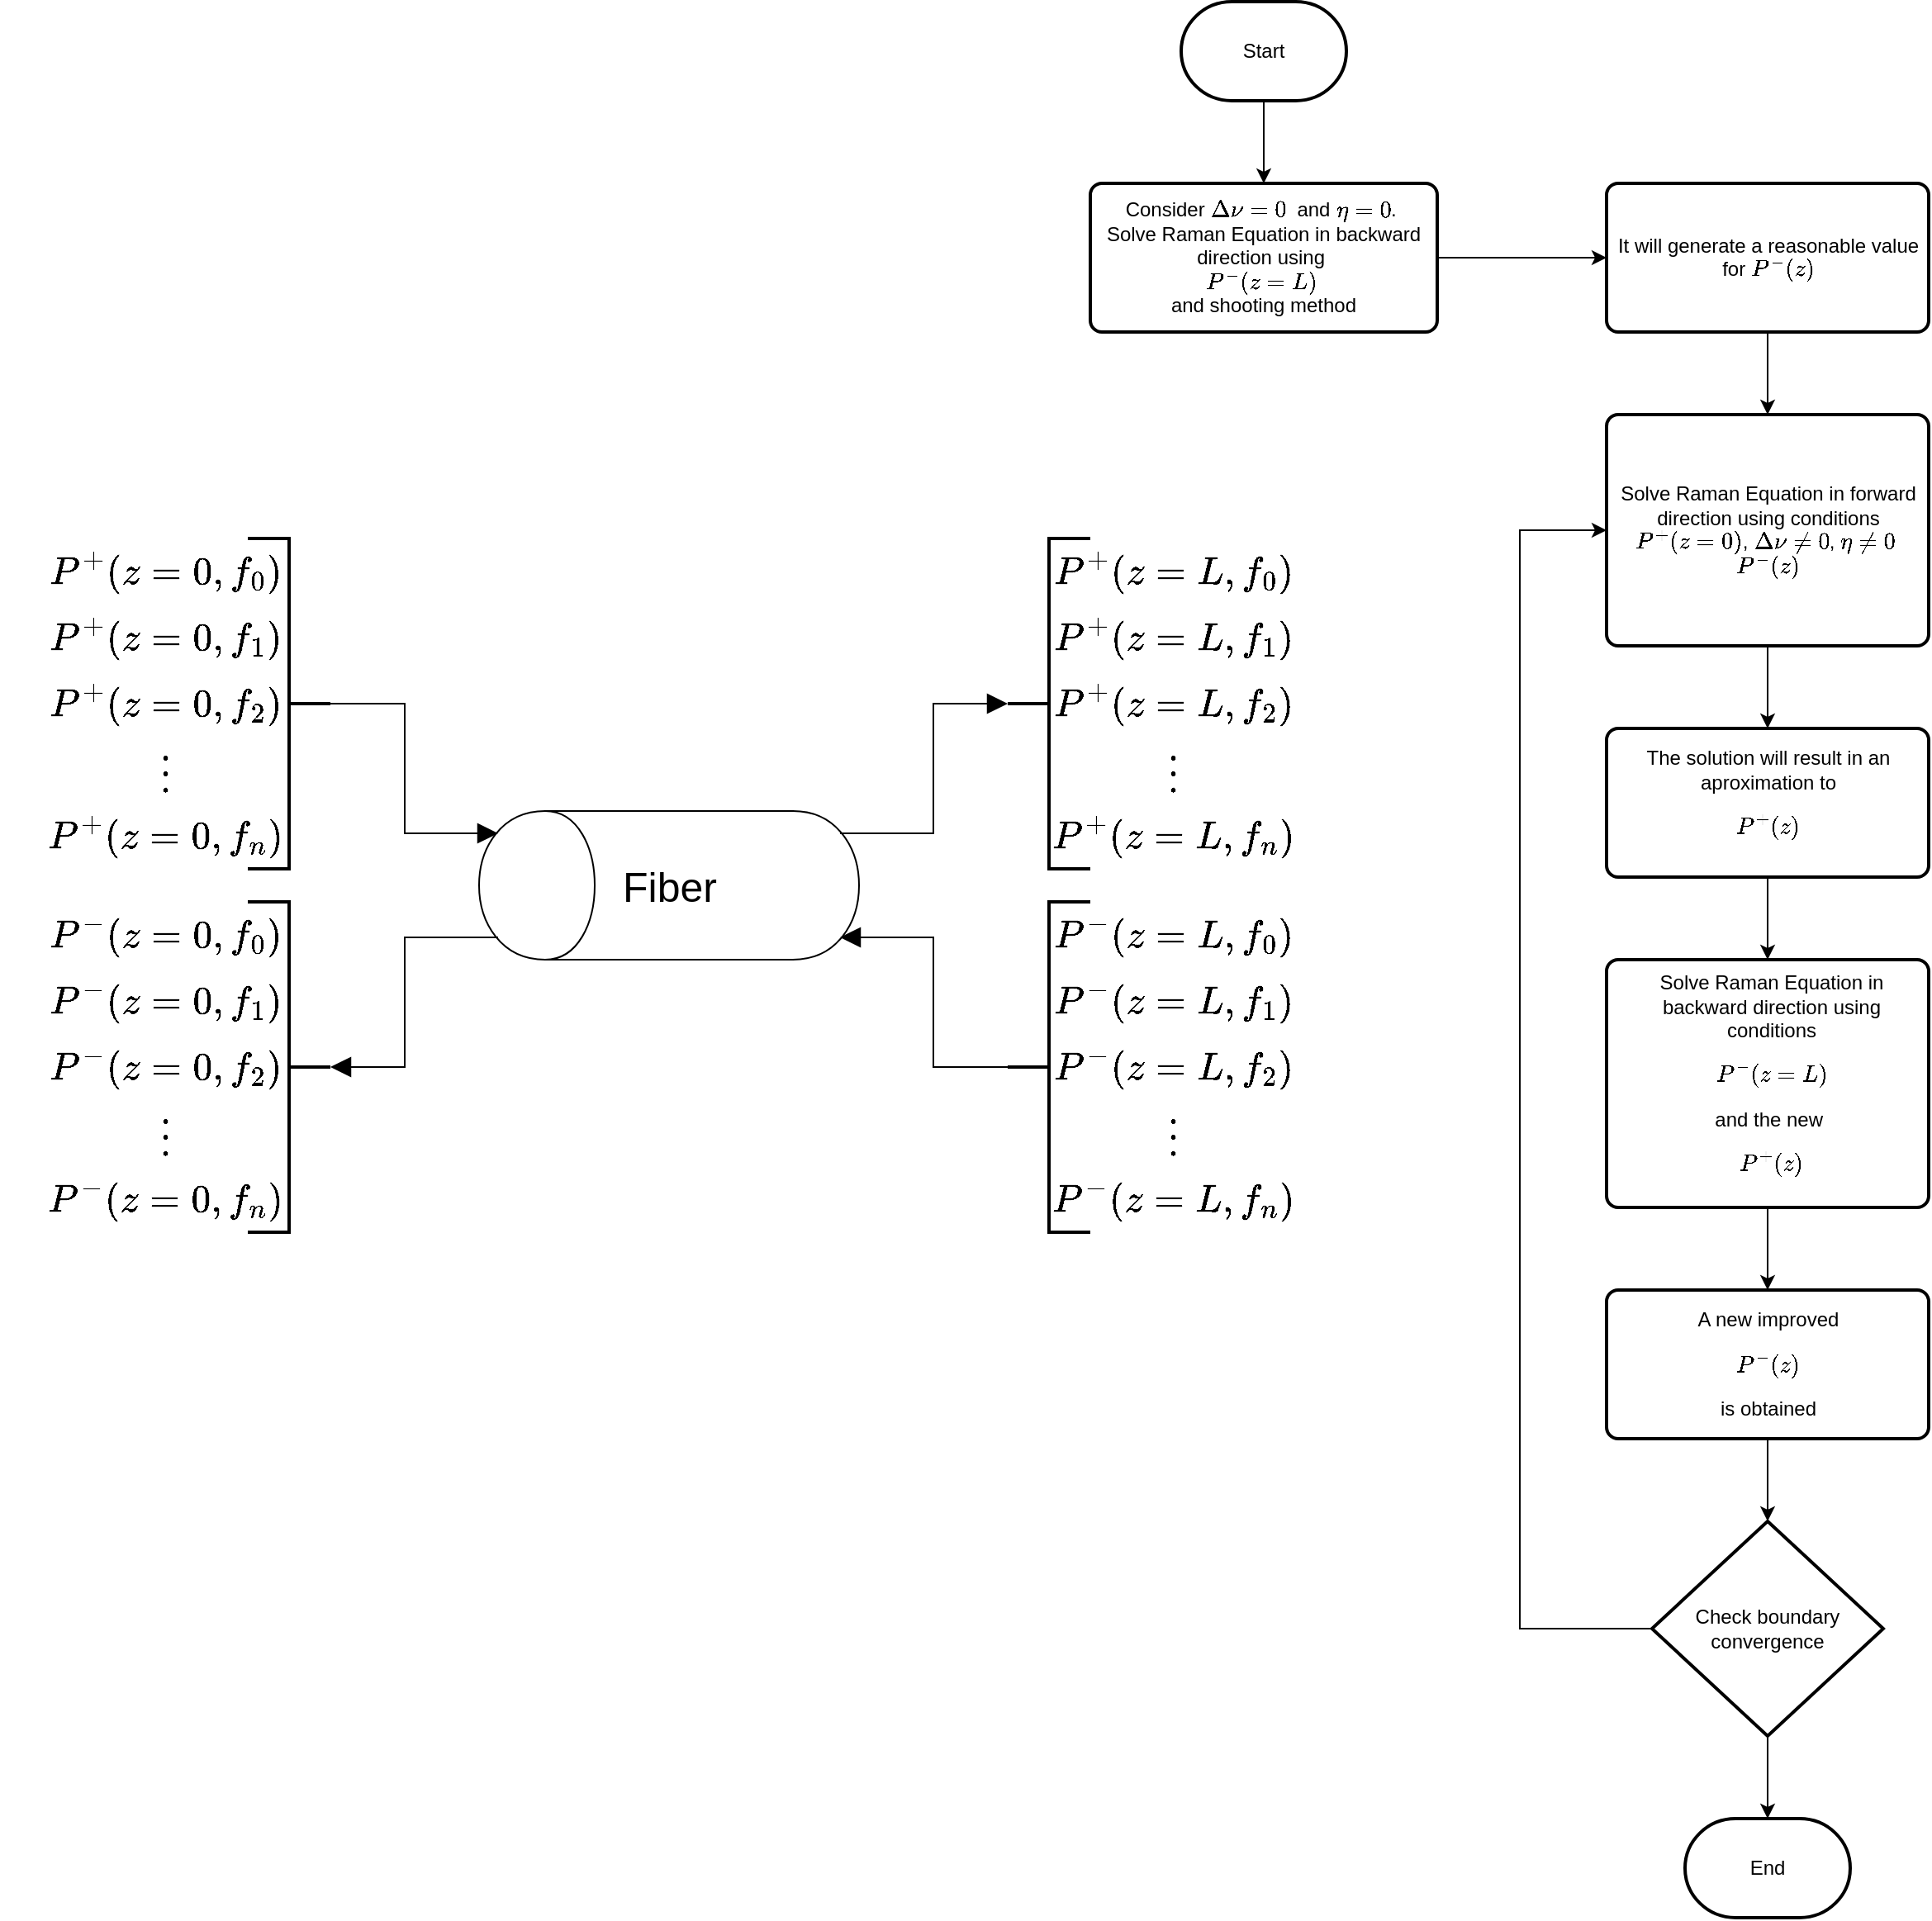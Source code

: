 <mxfile version="26.2.15">
  <diagram name="Page-1" id="S1C0AwrfsRCA94kyAC44">
    <mxGraphModel dx="1938" dy="2413" grid="1" gridSize="10" guides="1" tooltips="1" connect="1" arrows="1" fold="1" page="0" pageScale="1" pageWidth="850" pageHeight="1100" math="1" shadow="0">
      <root>
        <mxCell id="0" />
        <mxCell id="1" parent="0" />
        <mxCell id="0K8_An786KS7B_uHjLdV-16" style="edgeStyle=orthogonalEdgeStyle;rounded=0;orthogonalLoop=1;jettySize=auto;html=1;entryX=0;entryY=0.471;entryDx=0;entryDy=0;entryPerimeter=0;" parent="1" edge="1">
          <mxGeometry relative="1" as="geometry">
            <mxPoint x="-370" y="-109.93" as="targetPoint" />
            <Array as="points">
              <mxPoint x="-490" y="662" />
              <mxPoint x="-490" y="-110" />
            </Array>
          </mxGeometry>
        </mxCell>
        <mxCell id="0K8_An786KS7B_uHjLdV-43" value="" style="strokeWidth=2;html=1;shape=mxgraph.flowchart.annotation_2;align=left;labelPosition=right;pointerEvents=1;rotation=-180;" parent="1" vertex="1">
          <mxGeometry x="470" y="-815" width="50" height="200" as="geometry" />
        </mxCell>
        <mxCell id="0K8_An786KS7B_uHjLdV-45" value="" style="strokeWidth=2;html=1;shape=mxgraph.flowchart.annotation_2;align=left;labelPosition=right;pointerEvents=1;rotation=-180;" parent="1" vertex="1">
          <mxGeometry x="470" y="-595" width="50" height="200" as="geometry" />
        </mxCell>
        <mxCell id="0K8_An786KS7B_uHjLdV-52" value="" style="shape=cylinder;whiteSpace=wrap;html=1;boundedLbl=1;backgroundOutline=1;rotation=-90;" parent="1" vertex="1">
          <mxGeometry x="680" y="-720" width="90" height="230" as="geometry" />
        </mxCell>
        <mxCell id="0K8_An786KS7B_uHjLdV-53" value="" style="strokeWidth=2;html=1;shape=mxgraph.flowchart.annotation_2;align=left;labelPosition=right;pointerEvents=1;rotation=-360;" parent="1" vertex="1">
          <mxGeometry x="930" y="-595" width="50" height="200" as="geometry" />
        </mxCell>
        <mxCell id="0K8_An786KS7B_uHjLdV-54" value="" style="strokeWidth=2;html=1;shape=mxgraph.flowchart.annotation_2;align=left;labelPosition=right;pointerEvents=1;rotation=-360;" parent="1" vertex="1">
          <mxGeometry x="930" y="-815" width="50" height="200" as="geometry" />
        </mxCell>
        <mxCell id="0K8_An786KS7B_uHjLdV-56" style="edgeStyle=orthogonalEdgeStyle;rounded=0;orthogonalLoop=1;jettySize=auto;html=1;exitX=0;exitY=0.5;exitDx=0;exitDy=0;exitPerimeter=0;entryX=0.85;entryY=0.05;entryDx=0;entryDy=0;entryPerimeter=0;endArrow=block;endFill=1;startFill=0;startArrow=none;endSize=10;" parent="1" source="0K8_An786KS7B_uHjLdV-43" target="0K8_An786KS7B_uHjLdV-52" edge="1">
          <mxGeometry relative="1" as="geometry" />
        </mxCell>
        <mxCell id="0K8_An786KS7B_uHjLdV-57" style="edgeStyle=orthogonalEdgeStyle;rounded=0;orthogonalLoop=1;jettySize=auto;html=1;exitX=0.15;exitY=0.05;exitDx=0;exitDy=0;exitPerimeter=0;entryX=0;entryY=0.5;entryDx=0;entryDy=0;entryPerimeter=0;endArrow=block;endFill=1;endSize=10;" parent="1" source="0K8_An786KS7B_uHjLdV-52" target="0K8_An786KS7B_uHjLdV-45" edge="1">
          <mxGeometry relative="1" as="geometry" />
        </mxCell>
        <mxCell id="0K8_An786KS7B_uHjLdV-58" style="edgeStyle=orthogonalEdgeStyle;rounded=0;orthogonalLoop=1;jettySize=auto;html=1;exitX=0.85;exitY=0.95;exitDx=0;exitDy=0;exitPerimeter=0;entryX=0;entryY=0.5;entryDx=0;entryDy=0;entryPerimeter=0;endArrow=block;endFill=1;endSize=10;" parent="1" source="0K8_An786KS7B_uHjLdV-52" target="0K8_An786KS7B_uHjLdV-54" edge="1">
          <mxGeometry relative="1" as="geometry" />
        </mxCell>
        <mxCell id="0K8_An786KS7B_uHjLdV-59" style="edgeStyle=orthogonalEdgeStyle;rounded=0;orthogonalLoop=1;jettySize=auto;html=1;exitX=0;exitY=0.5;exitDx=0;exitDy=0;exitPerimeter=0;entryX=0.15;entryY=0.95;entryDx=0;entryDy=0;entryPerimeter=0;endArrow=block;endFill=1;endSize=10;" parent="1" source="0K8_An786KS7B_uHjLdV-53" target="0K8_An786KS7B_uHjLdV-52" edge="1">
          <mxGeometry relative="1" as="geometry" />
        </mxCell>
        <mxCell id="0K8_An786KS7B_uHjLdV-60" value="&lt;font style=&quot;font-size: 20px;&quot;&gt;$$P^{+}(z=0, f_0)$$&lt;/font&gt;" style="text;html=1;align=center;verticalAlign=middle;resizable=0;points=[];autosize=1;strokeColor=none;fillColor=none;" parent="1" vertex="1">
          <mxGeometry x="320" y="-815" width="200" height="40" as="geometry" />
        </mxCell>
        <mxCell id="0K8_An786KS7B_uHjLdV-62" value="&lt;font style=&quot;font-size: 20px;&quot;&gt;$$P^{+}(z=0, f_1)$$&lt;/font&gt;" style="text;html=1;align=center;verticalAlign=middle;resizable=0;points=[];autosize=1;strokeColor=none;fillColor=none;" parent="1" vertex="1">
          <mxGeometry x="320" y="-775" width="200" height="40" as="geometry" />
        </mxCell>
        <mxCell id="0K8_An786KS7B_uHjLdV-63" value="&lt;font style=&quot;font-size: 20px;&quot;&gt;$$P^{+}(z=0, f_2)$$&lt;/font&gt;" style="text;html=1;align=center;verticalAlign=middle;resizable=0;points=[];autosize=1;strokeColor=none;fillColor=none;" parent="1" vertex="1">
          <mxGeometry x="320" y="-735" width="200" height="40" as="geometry" />
        </mxCell>
        <mxCell id="0K8_An786KS7B_uHjLdV-64" value="&lt;font style=&quot;font-size: 20px;&quot;&gt;$$P^{+}(z=0, f_n)$$&lt;/font&gt;" style="text;html=1;align=center;verticalAlign=middle;resizable=0;points=[];autosize=1;strokeColor=none;fillColor=none;" parent="1" vertex="1">
          <mxGeometry x="320" y="-655" width="200" height="40" as="geometry" />
        </mxCell>
        <mxCell id="0K8_An786KS7B_uHjLdV-65" value="&lt;font style=&quot;font-size: 20px;&quot;&gt;$$\vdots$$&lt;/font&gt;" style="text;html=1;align=center;verticalAlign=middle;resizable=0;points=[];autosize=1;strokeColor=none;fillColor=none;" parent="1" vertex="1">
          <mxGeometry x="360" y="-695" width="120" height="40" as="geometry" />
        </mxCell>
        <mxCell id="0K8_An786KS7B_uHjLdV-66" value="&lt;font style=&quot;font-size: 20px;&quot;&gt;$$P^{-}(z=0, f_0)$$&lt;/font&gt;" style="text;html=1;align=center;verticalAlign=middle;resizable=0;points=[];autosize=1;strokeColor=none;fillColor=none;" parent="1" vertex="1">
          <mxGeometry x="320" y="-595" width="200" height="40" as="geometry" />
        </mxCell>
        <mxCell id="0K8_An786KS7B_uHjLdV-67" value="&lt;font style=&quot;font-size: 20px;&quot;&gt;$$P^{-}(z=0, f_1)$$&lt;/font&gt;" style="text;html=1;align=center;verticalAlign=middle;resizable=0;points=[];autosize=1;strokeColor=none;fillColor=none;" parent="1" vertex="1">
          <mxGeometry x="320" y="-555" width="200" height="40" as="geometry" />
        </mxCell>
        <mxCell id="0K8_An786KS7B_uHjLdV-68" value="&lt;font style=&quot;font-size: 20px;&quot;&gt;$$P^{-}(z=0, f_2)$$&lt;/font&gt;" style="text;html=1;align=center;verticalAlign=middle;resizable=0;points=[];autosize=1;strokeColor=none;fillColor=none;" parent="1" vertex="1">
          <mxGeometry x="320" y="-515" width="200" height="40" as="geometry" />
        </mxCell>
        <mxCell id="0K8_An786KS7B_uHjLdV-69" value="&lt;font style=&quot;font-size: 20px;&quot;&gt;$$P^{-}(z=0, f_n)$$&lt;/font&gt;" style="text;html=1;align=center;verticalAlign=middle;resizable=0;points=[];autosize=1;strokeColor=none;fillColor=none;" parent="1" vertex="1">
          <mxGeometry x="320" y="-435" width="200" height="40" as="geometry" />
        </mxCell>
        <mxCell id="0K8_An786KS7B_uHjLdV-70" value="&lt;font style=&quot;font-size: 20px;&quot;&gt;$$\vdots$$&lt;/font&gt;" style="text;html=1;align=center;verticalAlign=middle;resizable=0;points=[];autosize=1;strokeColor=none;fillColor=none;" parent="1" vertex="1">
          <mxGeometry x="360" y="-475" width="120" height="40" as="geometry" />
        </mxCell>
        <mxCell id="0K8_An786KS7B_uHjLdV-71" value="&lt;font style=&quot;font-size: 20px;&quot;&gt;$$P^{-}(z=L, f_0)$$&lt;/font&gt;" style="text;html=1;align=center;verticalAlign=middle;resizable=0;points=[];autosize=1;strokeColor=none;fillColor=none;" parent="1" vertex="1">
          <mxGeometry x="930" y="-595" width="200" height="40" as="geometry" />
        </mxCell>
        <mxCell id="0K8_An786KS7B_uHjLdV-72" value="&lt;font style=&quot;font-size: 20px;&quot;&gt;$$P^{-}(z=L, f_1)$$&lt;/font&gt;" style="text;html=1;align=center;verticalAlign=middle;resizable=0;points=[];autosize=1;strokeColor=none;fillColor=none;" parent="1" vertex="1">
          <mxGeometry x="930" y="-555" width="200" height="40" as="geometry" />
        </mxCell>
        <mxCell id="0K8_An786KS7B_uHjLdV-73" value="&lt;font style=&quot;font-size: 20px;&quot;&gt;$$P^{-}(z=L, f_2)$$&lt;/font&gt;" style="text;html=1;align=center;verticalAlign=middle;resizable=0;points=[];autosize=1;strokeColor=none;fillColor=none;" parent="1" vertex="1">
          <mxGeometry x="930" y="-515" width="200" height="40" as="geometry" />
        </mxCell>
        <mxCell id="0K8_An786KS7B_uHjLdV-74" value="&lt;font style=&quot;font-size: 20px;&quot;&gt;$$P^{-}(z=L, f_n)$$&lt;/font&gt;" style="text;html=1;align=center;verticalAlign=middle;resizable=0;points=[];autosize=1;strokeColor=none;fillColor=none;" parent="1" vertex="1">
          <mxGeometry x="930" y="-435" width="200" height="40" as="geometry" />
        </mxCell>
        <mxCell id="0K8_An786KS7B_uHjLdV-75" value="&lt;font style=&quot;font-size: 20px;&quot;&gt;$$\vdots$$&lt;/font&gt;" style="text;html=1;align=center;verticalAlign=middle;resizable=0;points=[];autosize=1;strokeColor=none;fillColor=none;" parent="1" vertex="1">
          <mxGeometry x="970" y="-475" width="120" height="40" as="geometry" />
        </mxCell>
        <mxCell id="0K8_An786KS7B_uHjLdV-76" value="&lt;font style=&quot;font-size: 20px;&quot;&gt;$$P^{+}(z=L, f_0)$$&lt;/font&gt;" style="text;html=1;align=center;verticalAlign=middle;resizable=0;points=[];autosize=1;strokeColor=none;fillColor=none;" parent="1" vertex="1">
          <mxGeometry x="930" y="-815" width="200" height="40" as="geometry" />
        </mxCell>
        <mxCell id="0K8_An786KS7B_uHjLdV-77" value="&lt;font style=&quot;font-size: 20px;&quot;&gt;$$P^{+}(z=L, f_1)$$&lt;/font&gt;" style="text;html=1;align=center;verticalAlign=middle;resizable=0;points=[];autosize=1;strokeColor=none;fillColor=none;" parent="1" vertex="1">
          <mxGeometry x="930" y="-775" width="200" height="40" as="geometry" />
        </mxCell>
        <mxCell id="0K8_An786KS7B_uHjLdV-78" value="&lt;font style=&quot;font-size: 20px;&quot;&gt;$$P^{+}(z=L, f_2)$$&lt;/font&gt;" style="text;html=1;align=center;verticalAlign=middle;resizable=0;points=[];autosize=1;strokeColor=none;fillColor=none;" parent="1" vertex="1">
          <mxGeometry x="930" y="-735" width="200" height="40" as="geometry" />
        </mxCell>
        <mxCell id="0K8_An786KS7B_uHjLdV-79" value="&lt;font style=&quot;font-size: 20px;&quot;&gt;$$P^{+}(z=L, f_n)$$&lt;/font&gt;" style="text;html=1;align=center;verticalAlign=middle;resizable=0;points=[];autosize=1;strokeColor=none;fillColor=none;" parent="1" vertex="1">
          <mxGeometry x="930" y="-655" width="200" height="40" as="geometry" />
        </mxCell>
        <mxCell id="0K8_An786KS7B_uHjLdV-80" value="&lt;font style=&quot;font-size: 20px;&quot;&gt;$$\vdots$$&lt;/font&gt;" style="text;html=1;align=center;verticalAlign=middle;resizable=0;points=[];autosize=1;strokeColor=none;fillColor=none;" parent="1" vertex="1">
          <mxGeometry x="970" y="-695" width="120" height="40" as="geometry" />
        </mxCell>
        <mxCell id="0K8_An786KS7B_uHjLdV-81" value="&lt;span style=&quot;font-size: 25px;&quot;&gt;Fiber&lt;/span&gt;" style="text;html=1;align=center;verticalAlign=middle;resizable=0;points=[];autosize=1;strokeColor=none;fillColor=none;" parent="1" vertex="1">
          <mxGeometry x="685" y="-625" width="80" height="40" as="geometry" />
        </mxCell>
        <mxCell id="BlrlP6UIrHKC5vIwJHGr-5" value="" style="edgeStyle=orthogonalEdgeStyle;rounded=0;orthogonalLoop=1;jettySize=auto;html=1;" edge="1" parent="1" source="0K8_An786KS7B_uHjLdV-83" target="BlrlP6UIrHKC5vIwJHGr-3">
          <mxGeometry relative="1" as="geometry" />
        </mxCell>
        <mxCell id="0K8_An786KS7B_uHjLdV-83" value="Start" style="strokeWidth=2;html=1;shape=mxgraph.flowchart.terminator;whiteSpace=wrap;fillColor=none;" parent="1" vertex="1">
          <mxGeometry x="1035" y="-1140" width="100" height="60" as="geometry" />
        </mxCell>
        <mxCell id="0K8_An786KS7B_uHjLdV-92" value="" style="edgeStyle=orthogonalEdgeStyle;rounded=0;orthogonalLoop=1;jettySize=auto;html=1;" parent="1" source="0K8_An786KS7B_uHjLdV-84" target="0K8_An786KS7B_uHjLdV-86" edge="1">
          <mxGeometry relative="1" as="geometry" />
        </mxCell>
        <mxCell id="0K8_An786KS7B_uHjLdV-84" value="It will generate a reasonable value for \( P^{-} (z) \)" style="rounded=1;whiteSpace=wrap;html=1;absoluteArcSize=1;arcSize=14;strokeWidth=2;fillColor=none;" parent="1" vertex="1">
          <mxGeometry x="1292.5" y="-1030" width="195" height="90" as="geometry" />
        </mxCell>
        <mxCell id="0K8_An786KS7B_uHjLdV-93" value="" style="edgeStyle=orthogonalEdgeStyle;rounded=0;orthogonalLoop=1;jettySize=auto;html=1;" parent="1" source="0K8_An786KS7B_uHjLdV-86" target="0K8_An786KS7B_uHjLdV-87" edge="1">
          <mxGeometry relative="1" as="geometry" />
        </mxCell>
        <mxCell id="0K8_An786KS7B_uHjLdV-86" value="Solve Raman Equation in forward direction using conditions \(P^{+}(z=0) \),&amp;nbsp;&lt;span style=&quot;background-color: transparent; color: light-dark(rgb(0, 0, 0), rgb(255, 255, 255));&quot;&gt;\( \Delta \nu \neq 0\),&amp;nbsp;&lt;/span&gt;&lt;span style=&quot;background-color: transparent; color: light-dark(rgb(0, 0, 0), rgb(255, 255, 255));&quot;&gt;\( \eta \neq 0 \)&amp;nbsp;&lt;/span&gt;&lt;div&gt;\( P^{-}(z) \)&lt;/div&gt;" style="rounded=1;whiteSpace=wrap;html=1;absoluteArcSize=1;arcSize=14;strokeWidth=2;fillColor=none;" parent="1" vertex="1">
          <mxGeometry x="1292.5" y="-890" width="195" height="140" as="geometry" />
        </mxCell>
        <mxCell id="0K8_An786KS7B_uHjLdV-94" value="" style="edgeStyle=orthogonalEdgeStyle;rounded=0;orthogonalLoop=1;jettySize=auto;html=1;" parent="1" source="0K8_An786KS7B_uHjLdV-87" target="0K8_An786KS7B_uHjLdV-88" edge="1">
          <mxGeometry relative="1" as="geometry" />
        </mxCell>
        <mxCell id="0K8_An786KS7B_uHjLdV-87" value="The solution will result in an aproximation to $$P^{+}(z)$$" style="rounded=1;whiteSpace=wrap;html=1;absoluteArcSize=1;arcSize=14;strokeWidth=2;fillColor=none;" parent="1" vertex="1">
          <mxGeometry x="1292.5" y="-700" width="195" height="90" as="geometry" />
        </mxCell>
        <mxCell id="0K8_An786KS7B_uHjLdV-95" value="" style="edgeStyle=orthogonalEdgeStyle;rounded=0;orthogonalLoop=1;jettySize=auto;html=1;" parent="1" source="0K8_An786KS7B_uHjLdV-88" target="0K8_An786KS7B_uHjLdV-89" edge="1">
          <mxGeometry relative="1" as="geometry" />
        </mxCell>
        <mxCell id="0K8_An786KS7B_uHjLdV-88" value="Solve Raman Equation in backward direction using conditions $$P^{-}(z=L)$$ and the new&amp;nbsp; $$P^{+}(z)$$" style="rounded=1;html=1;absoluteArcSize=1;arcSize=14;strokeWidth=2;align=center;whiteSpace=wrap;spacingLeft=4;verticalAlign=middle;fillColor=none;" parent="1" vertex="1">
          <mxGeometry x="1292.5" y="-560" width="195" height="150" as="geometry" />
        </mxCell>
        <mxCell id="0K8_An786KS7B_uHjLdV-96" value="" style="edgeStyle=orthogonalEdgeStyle;rounded=0;orthogonalLoop=1;jettySize=auto;html=1;" parent="1" source="0K8_An786KS7B_uHjLdV-89" target="0K8_An786KS7B_uHjLdV-90" edge="1">
          <mxGeometry relative="1" as="geometry" />
        </mxCell>
        <mxCell id="0K8_An786KS7B_uHjLdV-89" value="A new improved $$P^{-}(z)$$ is obtained" style="rounded=1;whiteSpace=wrap;html=1;absoluteArcSize=1;arcSize=14;strokeWidth=2;fillColor=none;" parent="1" vertex="1">
          <mxGeometry x="1292.5" y="-360" width="195" height="90" as="geometry" />
        </mxCell>
        <mxCell id="0K8_An786KS7B_uHjLdV-98" style="edgeStyle=orthogonalEdgeStyle;rounded=0;orthogonalLoop=1;jettySize=auto;html=1;exitX=0;exitY=0.5;exitDx=0;exitDy=0;exitPerimeter=0;entryX=0;entryY=0.5;entryDx=0;entryDy=0;" parent="1" source="0K8_An786KS7B_uHjLdV-90" target="0K8_An786KS7B_uHjLdV-86" edge="1">
          <mxGeometry relative="1" as="geometry">
            <Array as="points">
              <mxPoint x="1240" y="-155" />
              <mxPoint x="1240" y="-820" />
            </Array>
          </mxGeometry>
        </mxCell>
        <mxCell id="0K8_An786KS7B_uHjLdV-90" value="Check boundary convergence" style="strokeWidth=2;html=1;shape=mxgraph.flowchart.decision;whiteSpace=wrap;fillColor=none;" parent="1" vertex="1">
          <mxGeometry x="1320" y="-220" width="140" height="130" as="geometry" />
        </mxCell>
        <mxCell id="0K8_An786KS7B_uHjLdV-99" value="End" style="strokeWidth=2;html=1;shape=mxgraph.flowchart.terminator;whiteSpace=wrap;fillColor=none;" parent="1" vertex="1">
          <mxGeometry x="1340" y="-40" width="100" height="60" as="geometry" />
        </mxCell>
        <mxCell id="0K8_An786KS7B_uHjLdV-100" style="edgeStyle=orthogonalEdgeStyle;rounded=0;orthogonalLoop=1;jettySize=auto;html=1;entryX=0.5;entryY=0;entryDx=0;entryDy=0;entryPerimeter=0;" parent="1" source="0K8_An786KS7B_uHjLdV-90" target="0K8_An786KS7B_uHjLdV-99" edge="1">
          <mxGeometry relative="1" as="geometry" />
        </mxCell>
        <mxCell id="BlrlP6UIrHKC5vIwJHGr-4" style="edgeStyle=orthogonalEdgeStyle;rounded=0;orthogonalLoop=1;jettySize=auto;html=1;entryX=0;entryY=0.5;entryDx=0;entryDy=0;" edge="1" parent="1" source="BlrlP6UIrHKC5vIwJHGr-3" target="0K8_An786KS7B_uHjLdV-84">
          <mxGeometry relative="1" as="geometry" />
        </mxCell>
        <mxCell id="BlrlP6UIrHKC5vIwJHGr-3" value="Consider \( \Delta \nu = 0 \)&amp;nbsp; and \( \eta = 0 \).&amp;nbsp;&lt;div&gt;Solve Raman Equation in backward&lt;/div&gt;&lt;div&gt;direction using&amp;nbsp;&lt;/div&gt;&lt;div&gt;\( P^{-} (z=L) \)&amp;nbsp;&lt;/div&gt;&lt;div&gt;and shooting method&lt;/div&gt;" style="rounded=1;absoluteArcSize=1;arcSize=14;strokeWidth=2;fillColor=none;whiteSpace=wrap;html=1;align=center;" vertex="1" parent="1">
          <mxGeometry x="980" y="-1030" width="210" height="90" as="geometry" />
        </mxCell>
      </root>
    </mxGraphModel>
  </diagram>
</mxfile>
